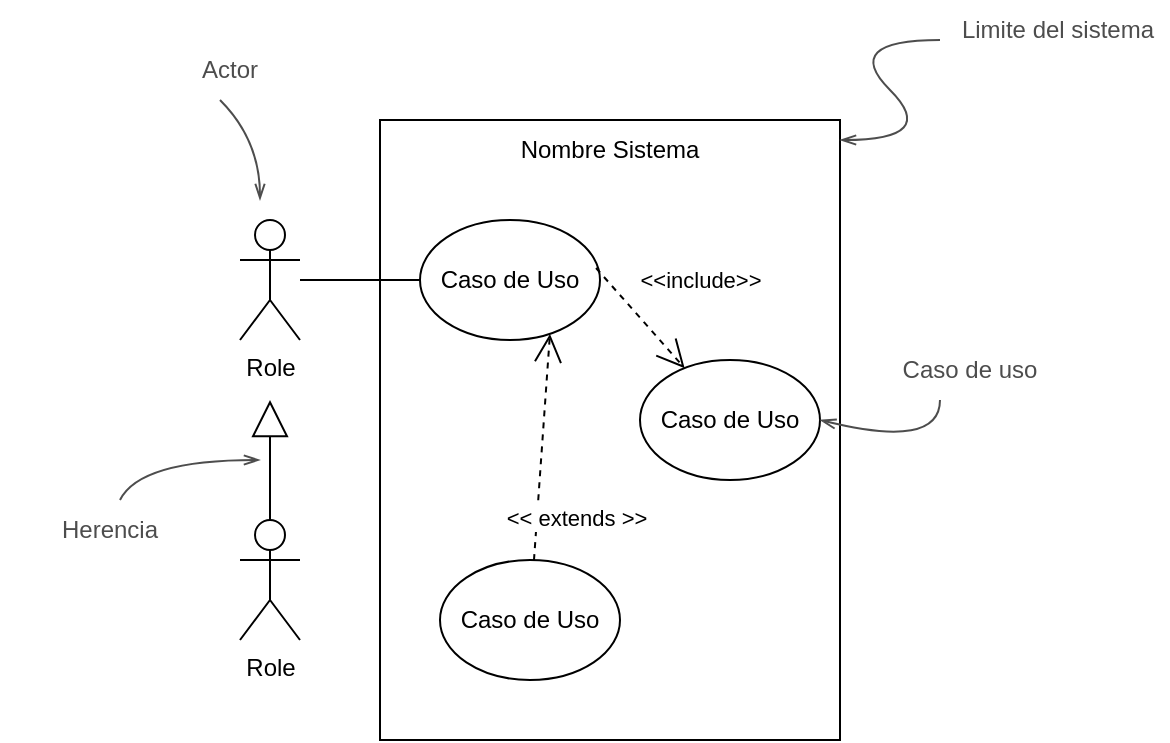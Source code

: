 <mxfile version="17.1.2" type="github">
  <diagram id="3bmFlo_ynAsiUBSg9eWP" name="Page-1">
    <mxGraphModel dx="987" dy="712" grid="1" gridSize="10" guides="1" tooltips="1" connect="1" arrows="1" fold="1" page="1" pageScale="1" pageWidth="827" pageHeight="1169" math="0" shadow="0">
      <root>
        <mxCell id="0" />
        <mxCell id="1" parent="0" />
        <mxCell id="a4mISoYVKZCTjQU5gZB3-7" value="" style="whiteSpace=wrap;html=1;labelPosition=center;verticalLabelPosition=middle;align=center;verticalAlign=middle;" vertex="1" parent="1">
          <mxGeometry x="210" y="160" width="230" height="310" as="geometry" />
        </mxCell>
        <mxCell id="a4mISoYVKZCTjQU5gZB3-12" style="edgeStyle=orthogonalEdgeStyle;rounded=0;orthogonalLoop=1;jettySize=auto;html=1;endArrow=none;endFill=0;" edge="1" parent="1" source="a4mISoYVKZCTjQU5gZB3-1" target="a4mISoYVKZCTjQU5gZB3-5">
          <mxGeometry relative="1" as="geometry" />
        </mxCell>
        <mxCell id="a4mISoYVKZCTjQU5gZB3-1" value="Role" style="shape=umlActor;verticalLabelPosition=bottom;verticalAlign=top;html=1;outlineConnect=0;" vertex="1" parent="1">
          <mxGeometry x="140" y="210" width="30" height="60" as="geometry" />
        </mxCell>
        <mxCell id="a4mISoYVKZCTjQU5gZB3-2" value="Role" style="shape=umlActor;verticalLabelPosition=bottom;verticalAlign=top;html=1;outlineConnect=0;" vertex="1" parent="1">
          <mxGeometry x="140" y="360" width="30" height="60" as="geometry" />
        </mxCell>
        <mxCell id="a4mISoYVKZCTjQU5gZB3-4" value="Caso de Uso" style="ellipse;whiteSpace=wrap;html=1;" vertex="1" parent="1">
          <mxGeometry x="240" y="380" width="90" height="60" as="geometry" />
        </mxCell>
        <mxCell id="a4mISoYVKZCTjQU5gZB3-5" value="Caso de Uso" style="ellipse;whiteSpace=wrap;html=1;" vertex="1" parent="1">
          <mxGeometry x="230" y="210" width="90" height="60" as="geometry" />
        </mxCell>
        <mxCell id="a4mISoYVKZCTjQU5gZB3-9" value="Nombre Sistema" style="text;html=1;strokeColor=none;fillColor=none;align=center;verticalAlign=middle;whiteSpace=wrap;rounded=0;" vertex="1" parent="1">
          <mxGeometry x="210" y="160" width="230" height="30" as="geometry" />
        </mxCell>
        <mxCell id="a4mISoYVKZCTjQU5gZB3-11" value="" style="endArrow=block;endSize=16;endFill=0;html=1;rounded=0;exitX=0.5;exitY=0;exitDx=0;exitDy=0;exitPerimeter=0;" edge="1" parent="1" source="a4mISoYVKZCTjQU5gZB3-2">
          <mxGeometry width="160" relative="1" as="geometry">
            <mxPoint x="270" y="340" as="sourcePoint" />
            <mxPoint x="155" y="300" as="targetPoint" />
          </mxGeometry>
        </mxCell>
        <mxCell id="a4mISoYVKZCTjQU5gZB3-15" value="&amp;lt;&amp;lt; extends &amp;gt;&amp;gt;" style="endArrow=open;endSize=12;dashed=1;html=1;rounded=0;entryX=0.722;entryY=0.95;entryDx=0;entryDy=0;entryPerimeter=0;" edge="1" parent="1" source="a4mISoYVKZCTjQU5gZB3-4" target="a4mISoYVKZCTjQU5gZB3-5">
          <mxGeometry x="-0.602" y="-19" width="160" relative="1" as="geometry">
            <mxPoint x="270" y="340" as="sourcePoint" />
            <mxPoint x="430" y="340" as="targetPoint" />
            <mxPoint as="offset" />
          </mxGeometry>
        </mxCell>
        <mxCell id="a4mISoYVKZCTjQU5gZB3-16" value="Caso de Uso" style="ellipse;whiteSpace=wrap;html=1;" vertex="1" parent="1">
          <mxGeometry x="340" y="280" width="90" height="60" as="geometry" />
        </mxCell>
        <mxCell id="a4mISoYVKZCTjQU5gZB3-17" value="&amp;lt;&amp;lt;include&amp;gt;&amp;gt;" style="endArrow=open;endSize=12;dashed=1;html=1;rounded=0;exitX=0.978;exitY=0.4;exitDx=0;exitDy=0;exitPerimeter=0;" edge="1" parent="1" source="a4mISoYVKZCTjQU5gZB3-5" target="a4mISoYVKZCTjQU5gZB3-16">
          <mxGeometry x="0.166" y="35" width="160" relative="1" as="geometry">
            <mxPoint x="460" y="250" as="sourcePoint" />
            <mxPoint x="620" y="250" as="targetPoint" />
            <mxPoint as="offset" />
          </mxGeometry>
        </mxCell>
        <mxCell id="a4mISoYVKZCTjQU5gZB3-23" value="Limite del sistema" style="text;html=1;strokeColor=none;fillColor=none;align=center;verticalAlign=middle;whiteSpace=wrap;rounded=0;fontColor=#4D4D4D;" vertex="1" parent="1">
          <mxGeometry x="494" y="100" width="110" height="30" as="geometry" />
        </mxCell>
        <mxCell id="a4mISoYVKZCTjQU5gZB3-26" value="" style="curved=1;endArrow=none;html=1;rounded=0;endFill=0;startArrow=openThin;startFill=0;strokeColor=#4D4D4D;" edge="1" parent="1">
          <mxGeometry width="50" height="50" relative="1" as="geometry">
            <mxPoint x="440" y="170" as="sourcePoint" />
            <mxPoint x="490" y="120" as="targetPoint" />
            <Array as="points">
              <mxPoint x="490" y="170" />
              <mxPoint x="440" y="120" />
            </Array>
          </mxGeometry>
        </mxCell>
        <mxCell id="a4mISoYVKZCTjQU5gZB3-27" value="Actor" style="text;html=1;strokeColor=none;fillColor=none;align=center;verticalAlign=middle;whiteSpace=wrap;rounded=0;fontColor=#4D4D4D;" vertex="1" parent="1">
          <mxGeometry x="80" y="120" width="110" height="30" as="geometry" />
        </mxCell>
        <mxCell id="a4mISoYVKZCTjQU5gZB3-28" value="" style="curved=1;endArrow=none;html=1;rounded=0;endFill=0;startArrow=openThin;startFill=0;strokeColor=#4D4D4D;" edge="1" parent="1">
          <mxGeometry width="50" height="50" relative="1" as="geometry">
            <mxPoint x="150" y="200" as="sourcePoint" />
            <mxPoint x="130" y="150" as="targetPoint" />
            <Array as="points">
              <mxPoint x="150" y="170" />
            </Array>
          </mxGeometry>
        </mxCell>
        <mxCell id="a4mISoYVKZCTjQU5gZB3-29" value="Herencia" style="text;html=1;strokeColor=none;fillColor=none;align=center;verticalAlign=middle;whiteSpace=wrap;rounded=0;fontColor=#4D4D4D;" vertex="1" parent="1">
          <mxGeometry x="20" y="350" width="110" height="30" as="geometry" />
        </mxCell>
        <mxCell id="a4mISoYVKZCTjQU5gZB3-30" value="" style="curved=1;endArrow=none;html=1;rounded=0;endFill=0;startArrow=openThin;startFill=0;strokeColor=#4D4D4D;" edge="1" parent="1">
          <mxGeometry width="50" height="50" relative="1" as="geometry">
            <mxPoint x="150" y="330" as="sourcePoint" />
            <mxPoint x="80" y="350" as="targetPoint" />
            <Array as="points">
              <mxPoint x="90" y="330" />
            </Array>
          </mxGeometry>
        </mxCell>
        <mxCell id="a4mISoYVKZCTjQU5gZB3-31" value="Caso de uso" style="text;html=1;strokeColor=none;fillColor=none;align=center;verticalAlign=middle;whiteSpace=wrap;rounded=0;fontColor=#4D4D4D;" vertex="1" parent="1">
          <mxGeometry x="450" y="270" width="110" height="30" as="geometry" />
        </mxCell>
        <mxCell id="a4mISoYVKZCTjQU5gZB3-32" value="" style="curved=1;endArrow=none;html=1;rounded=0;endFill=0;startArrow=openThin;startFill=0;strokeColor=#4D4D4D;exitX=1;exitY=0.5;exitDx=0;exitDy=0;" edge="1" parent="1" source="a4mISoYVKZCTjQU5gZB3-16">
          <mxGeometry width="50" height="50" relative="1" as="geometry">
            <mxPoint x="570" y="355" as="sourcePoint" />
            <mxPoint x="490" y="300" as="targetPoint" />
            <Array as="points">
              <mxPoint x="490" y="325" />
            </Array>
          </mxGeometry>
        </mxCell>
      </root>
    </mxGraphModel>
  </diagram>
</mxfile>
